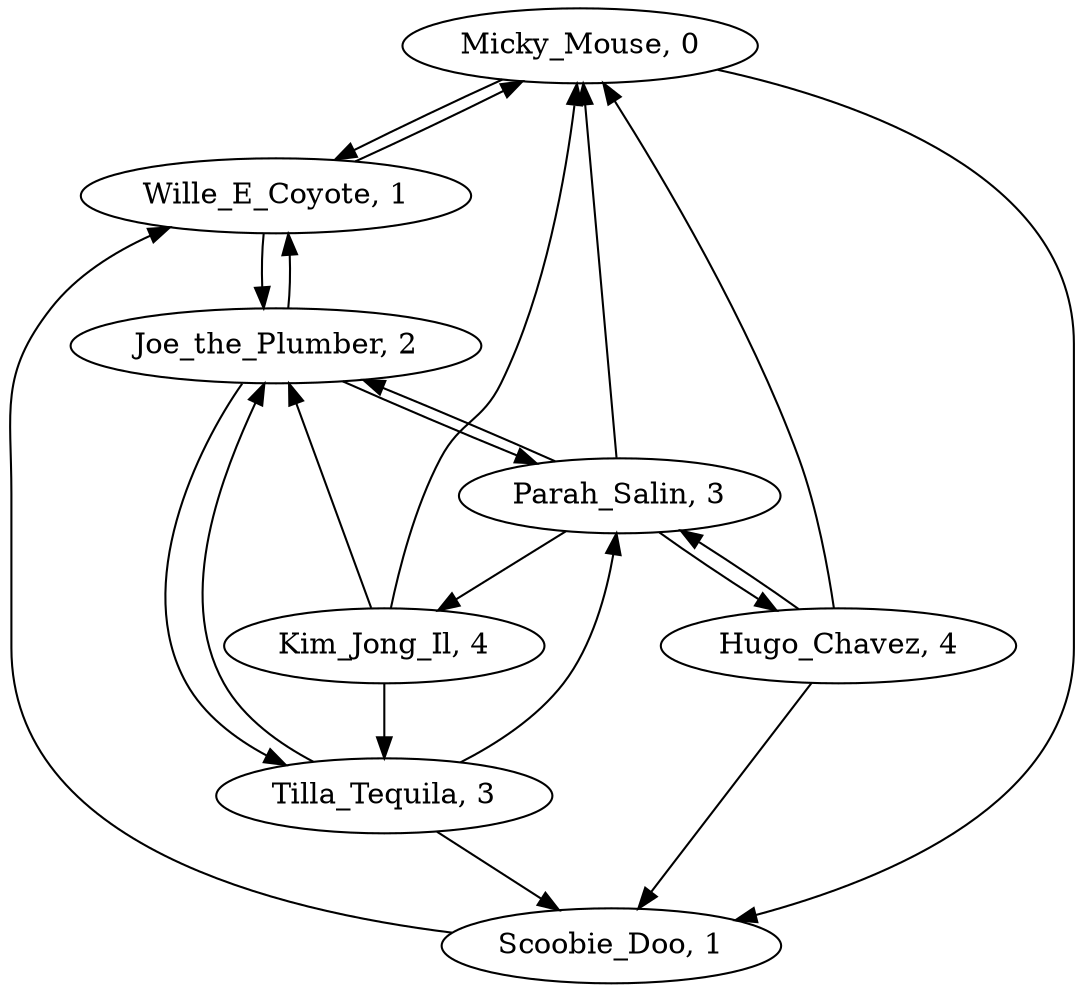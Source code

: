 digraph g {
    Micky_Mouse [label="Micky_Mouse, 0"];
    Parah_Salin [label="Parah_Salin, 3"];
    Joe_the_Plumber [label="Joe_the_Plumber, 2"];
    Wille_E_Coyote [label="Wille_E_Coyote, 1"];
    Tilla_Tequila [label="Tilla_Tequila, 3"];
    Kim_Jong_Il [label="Kim_Jong_Il, 4"];
    Scoobie_Doo [label="Scoobie_Doo, 1"];
    Hugo_Chavez [label="Hugo_Chavez, 4"];
    Micky_Mouse -> Wille_E_Coyote;
    Micky_Mouse -> Scoobie_Doo;
    Parah_Salin -> Joe_the_Plumber;
    Parah_Salin -> Micky_Mouse;
    Parah_Salin -> Kim_Jong_Il;
    Parah_Salin -> Hugo_Chavez;
    Joe_the_Plumber -> Parah_Salin;
    Joe_the_Plumber -> Wille_E_Coyote;
    Joe_the_Plumber -> Tilla_Tequila;
    Wille_E_Coyote -> Micky_Mouse;
    Wille_E_Coyote -> Joe_the_Plumber;
    Tilla_Tequila -> Parah_Salin;
    Tilla_Tequila -> Joe_the_Plumber;
    Tilla_Tequila -> Scoobie_Doo;
    Kim_Jong_Il -> Micky_Mouse;
    Kim_Jong_Il -> Tilla_Tequila;
    Kim_Jong_Il -> Joe_the_Plumber;
    Scoobie_Doo -> Wille_E_Coyote;
    Hugo_Chavez -> Parah_Salin;
    Hugo_Chavez -> Micky_Mouse;
    Hugo_Chavez -> Scoobie_Doo;
}
